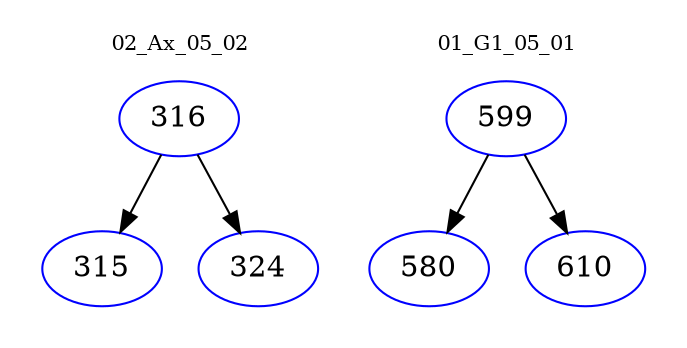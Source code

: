 digraph{
subgraph cluster_0 {
color = white
label = "02_Ax_05_02";
fontsize=10;
T0_316 [label="316", color="blue"]
T0_316 -> T0_315 [color="black"]
T0_315 [label="315", color="blue"]
T0_316 -> T0_324 [color="black"]
T0_324 [label="324", color="blue"]
}
subgraph cluster_1 {
color = white
label = "01_G1_05_01";
fontsize=10;
T1_599 [label="599", color="blue"]
T1_599 -> T1_580 [color="black"]
T1_580 [label="580", color="blue"]
T1_599 -> T1_610 [color="black"]
T1_610 [label="610", color="blue"]
}
}
